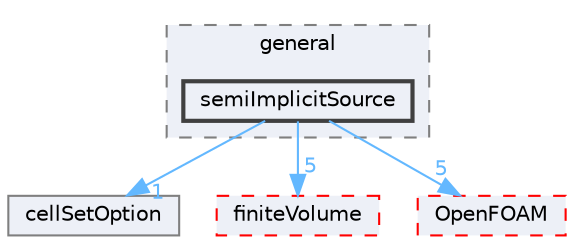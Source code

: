 digraph "src/fvOptions/sources/general/semiImplicitSource"
{
 // LATEX_PDF_SIZE
  bgcolor="transparent";
  edge [fontname=Helvetica,fontsize=10,labelfontname=Helvetica,labelfontsize=10];
  node [fontname=Helvetica,fontsize=10,shape=box,height=0.2,width=0.4];
  compound=true
  subgraph clusterdir_72795626a818b0414b803468c9fe69a0 {
    graph [ bgcolor="#edf0f7", pencolor="grey50", label="general", fontname=Helvetica,fontsize=10 style="filled,dashed", URL="dir_72795626a818b0414b803468c9fe69a0.html",tooltip=""]
  dir_6bf80c03527053062f9a69c3eb0e4df2 [label="semiImplicitSource", fillcolor="#edf0f7", color="grey25", style="filled,bold", URL="dir_6bf80c03527053062f9a69c3eb0e4df2.html",tooltip=""];
  }
  dir_3985ce20ae33982f8c583731dc480b49 [label="cellSetOption", fillcolor="#edf0f7", color="grey50", style="filled", URL="dir_3985ce20ae33982f8c583731dc480b49.html",tooltip=""];
  dir_9bd15774b555cf7259a6fa18f99fe99b [label="finiteVolume", fillcolor="#edf0f7", color="red", style="filled,dashed", URL="dir_9bd15774b555cf7259a6fa18f99fe99b.html",tooltip=""];
  dir_c5473ff19b20e6ec4dfe5c310b3778a8 [label="OpenFOAM", fillcolor="#edf0f7", color="red", style="filled,dashed", URL="dir_c5473ff19b20e6ec4dfe5c310b3778a8.html",tooltip=""];
  dir_6bf80c03527053062f9a69c3eb0e4df2->dir_3985ce20ae33982f8c583731dc480b49 [headlabel="1", labeldistance=1.5 headhref="dir_003473_000430.html" href="dir_003473_000430.html" color="steelblue1" fontcolor="steelblue1"];
  dir_6bf80c03527053062f9a69c3eb0e4df2->dir_9bd15774b555cf7259a6fa18f99fe99b [headlabel="5", labeldistance=1.5 headhref="dir_003473_001387.html" href="dir_003473_001387.html" color="steelblue1" fontcolor="steelblue1"];
  dir_6bf80c03527053062f9a69c3eb0e4df2->dir_c5473ff19b20e6ec4dfe5c310b3778a8 [headlabel="5", labeldistance=1.5 headhref="dir_003473_002695.html" href="dir_003473_002695.html" color="steelblue1" fontcolor="steelblue1"];
}
